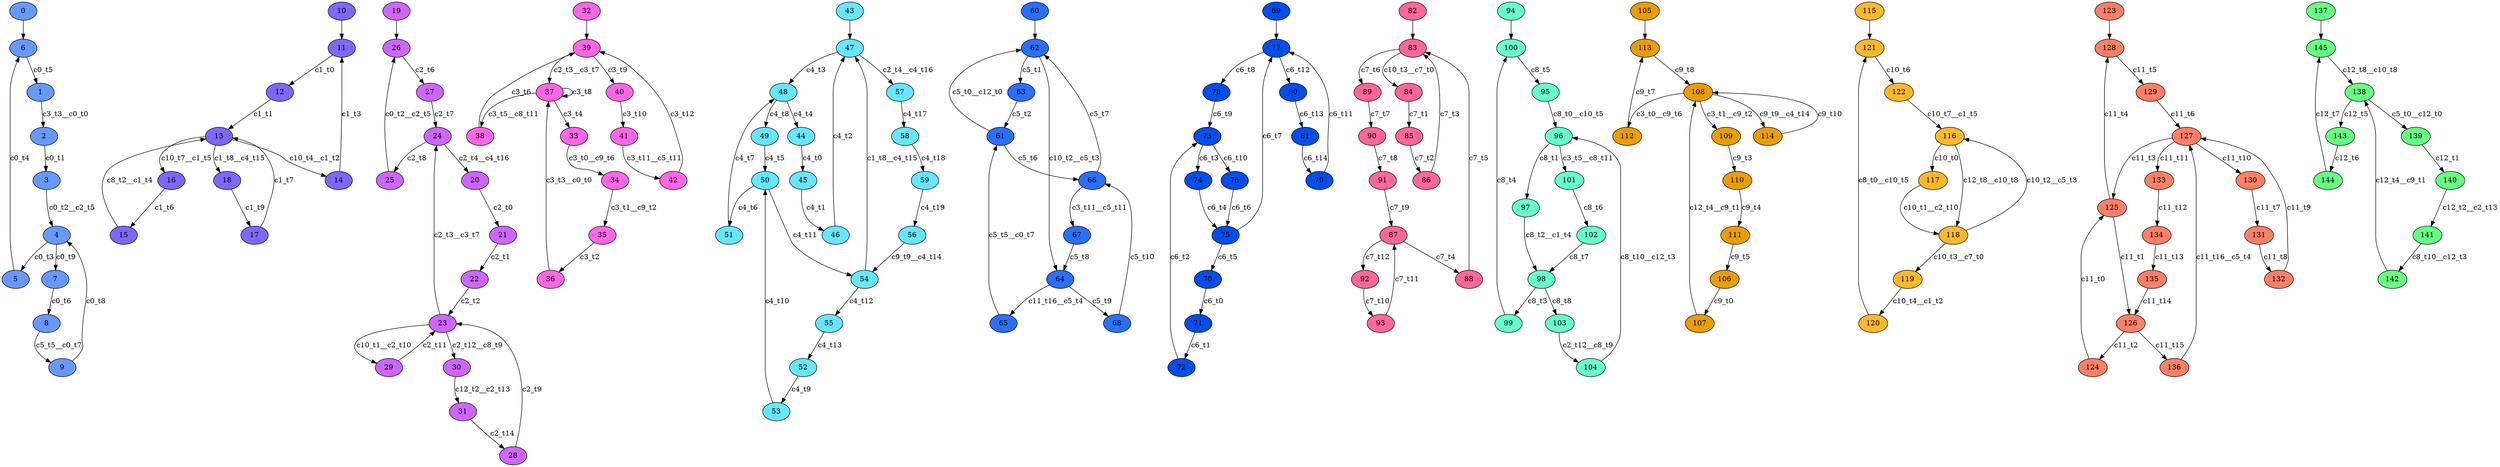 digraph G {
  subgraph component0 {
0 [label="0" fillcolor="#6699FF" style=filled];
1 [label="1" fillcolor="#6699FF" style=filled];
2 [label="2" fillcolor="#6699FF" style=filled];
3 [label="3" fillcolor="#6699FF" style=filled];
4 [label="4" fillcolor="#6699FF" style=filled];
5 [label="5" fillcolor="#6699FF" style=filled];
6 [label="6" fillcolor="#6699FF" style=filled];
7 [label="7" fillcolor="#6699FF" style=filled];
8 [label="8" fillcolor="#6699FF" style=filled];
9 [label="9" fillcolor="#6699FF" style=filled];
2->3 [label="c0_t1" color=black ];
4->5 [label="c0_t3" color=black ];
5->6 [label="c0_t4" color=black ];
6->1 [label="c0_t5" color=black ];
7->8 [label="c0_t6" color=black ];
9->4 [label="c0_t8" color=black ];
4->7 [label="c0_t9" color=black ];
0->6 [label="" color=black ];
3->4 [label="c0_t2__c2_t5" color=black ];
1->2 [label="c3_t3__c0_t0" color=black ];
8->9 [label="c5_t5__c0_t7" color=black ];
  }
  subgraph component1 {
10 [label="10" fillcolor="#7F66FF" style=filled];
11 [label="11" fillcolor="#7F66FF" style=filled];
12 [label="12" fillcolor="#7F66FF" style=filled];
13 [label="13" fillcolor="#7F66FF" style=filled];
14 [label="14" fillcolor="#7F66FF" style=filled];
15 [label="15" fillcolor="#7F66FF" style=filled];
16 [label="16" fillcolor="#7F66FF" style=filled];
17 [label="17" fillcolor="#7F66FF" style=filled];
18 [label="18" fillcolor="#7F66FF" style=filled];
11->12 [label="c1_t0" color=black ];
12->13 [label="c1_t1" color=black ];
14->11 [label="c1_t3" color=black ];
16->15 [label="c1_t6" color=black ];
17->13 [label="c1_t7" color=black ];
18->17 [label="c1_t9" color=black ];
10->11 [label="" color=black ];
13->18 [label="c1_t8__c4_t15" color=black ];
15->13 [label="c8_t2__c1_t4" color=black ];
13->14 [label="c10_t4__c1_t2" color=black ];
13->16 [label="c10_t7__c1_t5" color=black ];
  }
  subgraph component2 {
19 [label="19" fillcolor="#CC66FF" style=filled];
20 [label="20" fillcolor="#CC66FF" style=filled];
21 [label="21" fillcolor="#CC66FF" style=filled];
22 [label="22" fillcolor="#CC66FF" style=filled];
23 [label="23" fillcolor="#CC66FF" style=filled];
24 [label="24" fillcolor="#CC66FF" style=filled];
25 [label="25" fillcolor="#CC66FF" style=filled];
26 [label="26" fillcolor="#CC66FF" style=filled];
27 [label="27" fillcolor="#CC66FF" style=filled];
28 [label="28" fillcolor="#CC66FF" style=filled];
29 [label="29" fillcolor="#CC66FF" style=filled];
30 [label="30" fillcolor="#CC66FF" style=filled];
31 [label="31" fillcolor="#CC66FF" style=filled];
20->21 [label="c2_t0" color=black ];
21->22 [label="c2_t1" color=black ];
22->23 [label="c2_t2" color=black ];
26->27 [label="c2_t6" color=black ];
27->24 [label="c2_t7" color=black ];
24->25 [label="c2_t8" color=black ];
28->23 [label="c2_t9" color=black ];
29->23 [label="c2_t11" color=black ];
31->28 [label="c2_t14" color=black ];
19->26 [label="" color=black ];
30->31 [label="c12_t2__c2_t13" color=black ];
23->24 [label="c2_t3__c3_t7" color=black ];
25->26 [label="c0_t2__c2_t5" color=black ];
23->29 [label="c10_t1__c2_t10" color=black ];
24->20 [label="c2_t4__c4_t16" color=black ];
23->30 [label="c2_t12__c8_t9" color=black ];
  }
  subgraph component3 {
32 [label="32" fillcolor="#FF66E6" style=filled];
33 [label="33" fillcolor="#FF66E6" style=filled];
34 [label="34" fillcolor="#FF66E6" style=filled];
35 [label="35" fillcolor="#FF66E6" style=filled];
36 [label="36" fillcolor="#FF66E6" style=filled];
37 [label="37" fillcolor="#FF66E6" style=filled];
38 [label="38" fillcolor="#FF66E6" style=filled];
39 [label="39" fillcolor="#FF66E6" style=filled];
40 [label="40" fillcolor="#FF66E6" style=filled];
41 [label="41" fillcolor="#FF66E6" style=filled];
42 [label="42" fillcolor="#FF66E6" style=filled];
35->36 [label="c3_t2" color=black ];
37->33 [label="c3_t4" color=black ];
38->39 [label="c3_t6" color=black ];
37->37 [label="c3_t8" color=black ];
39->40 [label="c3_t9" color=black ];
40->41 [label="c3_t10" color=black ];
42->39 [label="c3_t12" color=black ];
32->39 [label="" color=black ];
39->37 [label="c2_t3__c3_t7" color=black ];
33->34 [label="c3_t0__c9_t6" color=black ];
36->37 [label="c3_t3__c0_t0" color=black ];
41->42 [label="c3_t11__c5_t11" color=black ];
37->38 [label="c3_t5__c8_t11" color=black ];
34->35 [label="c3_t1__c9_t2" color=black ];
  }
  subgraph component4 {
43 [label="43" fillcolor="#66E6FF" style=filled];
44 [label="44" fillcolor="#66E6FF" style=filled];
45 [label="45" fillcolor="#66E6FF" style=filled];
46 [label="46" fillcolor="#66E6FF" style=filled];
47 [label="47" fillcolor="#66E6FF" style=filled];
48 [label="48" fillcolor="#66E6FF" style=filled];
49 [label="49" fillcolor="#66E6FF" style=filled];
50 [label="50" fillcolor="#66E6FF" style=filled];
51 [label="51" fillcolor="#66E6FF" style=filled];
52 [label="52" fillcolor="#66E6FF" style=filled];
53 [label="53" fillcolor="#66E6FF" style=filled];
54 [label="54" fillcolor="#66E6FF" style=filled];
55 [label="55" fillcolor="#66E6FF" style=filled];
56 [label="56" fillcolor="#66E6FF" style=filled];
57 [label="57" fillcolor="#66E6FF" style=filled];
58 [label="58" fillcolor="#66E6FF" style=filled];
59 [label="59" fillcolor="#66E6FF" style=filled];
44->45 [label="c4_t0" color=black ];
45->46 [label="c4_t1" color=black ];
46->47 [label="c4_t2" color=black ];
47->48 [label="c4_t3" color=black ];
48->44 [label="c4_t4" color=black ];
49->50 [label="c4_t5" color=black ];
50->51 [label="c4_t6" color=black ];
51->48 [label="c4_t7" color=black ];
48->49 [label="c4_t8" color=black ];
52->53 [label="c4_t9" color=black ];
53->50 [label="c4_t10" color=black ];
50->54 [label="c4_t11" color=black ];
54->55 [label="c4_t12" color=black ];
55->52 [label="c4_t13" color=black ];
57->58 [label="c4_t17" color=black ];
58->59 [label="c4_t18" color=black ];
59->56 [label="c4_t19" color=black ];
43->47 [label="" color=black ];
54->47 [label="c1_t8__c4_t15" color=black ];
56->54 [label="c9_t9__c4_t14" color=black ];
47->57 [label="c2_t4__c4_t16" color=black ];
  }
  subgraph component5 {
60 [label="60" fillcolor="#2970FF" style=filled];
61 [label="61" fillcolor="#2970FF" style=filled];
62 [label="62" fillcolor="#2970FF" style=filled];
63 [label="63" fillcolor="#2970FF" style=filled];
64 [label="64" fillcolor="#2970FF" style=filled];
65 [label="65" fillcolor="#2970FF" style=filled];
66 [label="66" fillcolor="#2970FF" style=filled];
67 [label="67" fillcolor="#2970FF" style=filled];
68 [label="68" fillcolor="#2970FF" style=filled];
62->63 [label="c5_t1" color=black ];
63->61 [label="c5_t2" color=black ];
61->66 [label="c5_t6" color=black ];
66->62 [label="c5_t7" color=black ];
67->64 [label="c5_t8" color=black ];
64->68 [label="c5_t9" color=black ];
68->66 [label="c5_t10" color=black ];
60->62 [label="" color=black ];
62->64 [label="c10_t2__c5_t3" color=black ];
61->62 [label="c5_t0__c12_t0" color=black ];
64->65 [label="c11_t16__c5_t4" color=black ];
66->67 [label="c3_t11__c5_t11" color=black ];
65->61 [label="c5_t5__c0_t7" color=black ];
  }
  subgraph component6 {
69 [label="69" fillcolor="#004EEB" style=filled];
70 [label="70" fillcolor="#004EEB" style=filled];
71 [label="71" fillcolor="#004EEB" style=filled];
72 [label="72" fillcolor="#004EEB" style=filled];
73 [label="73" fillcolor="#004EEB" style=filled];
74 [label="74" fillcolor="#004EEB" style=filled];
75 [label="75" fillcolor="#004EEB" style=filled];
76 [label="76" fillcolor="#004EEB" style=filled];
77 [label="77" fillcolor="#004EEB" style=filled];
78 [label="78" fillcolor="#004EEB" style=filled];
79 [label="79" fillcolor="#004EEB" style=filled];
80 [label="80" fillcolor="#004EEB" style=filled];
81 [label="81" fillcolor="#004EEB" style=filled];
70->71 [label="c6_t0" color=black ];
71->72 [label="c6_t1" color=black ];
72->73 [label="c6_t2" color=black ];
73->74 [label="c6_t3" color=black ];
74->75 [label="c6_t4" color=black ];
75->70 [label="c6_t5" color=black ];
76->75 [label="c6_t6" color=black ];
75->77 [label="c6_t7" color=black ];
77->78 [label="c6_t8" color=black ];
78->73 [label="c6_t9" color=black ];
73->76 [label="c6_t10" color=black ];
79->77 [label="c6_t11" color=black ];
77->80 [label="c6_t12" color=black ];
80->81 [label="c6_t13" color=black ];
81->79 [label="c6_t14" color=black ];
69->77 [label="" color=black ];
  }
  subgraph component7 {
82 [label="82" fillcolor="#FF6699" style=filled];
83 [label="83" fillcolor="#FF6699" style=filled];
84 [label="84" fillcolor="#FF6699" style=filled];
85 [label="85" fillcolor="#FF6699" style=filled];
86 [label="86" fillcolor="#FF6699" style=filled];
87 [label="87" fillcolor="#FF6699" style=filled];
88 [label="88" fillcolor="#FF6699" style=filled];
89 [label="89" fillcolor="#FF6699" style=filled];
90 [label="90" fillcolor="#FF6699" style=filled];
91 [label="91" fillcolor="#FF6699" style=filled];
92 [label="92" fillcolor="#FF6699" style=filled];
93 [label="93" fillcolor="#FF6699" style=filled];
84->85 [label="c7_t1" color=black ];
85->86 [label="c7_t2" color=black ];
86->83 [label="c7_t3" color=black ];
87->88 [label="c7_t4" color=black ];
88->83 [label="c7_t5" color=black ];
83->89 [label="c7_t6" color=black ];
89->90 [label="c7_t7" color=black ];
90->91 [label="c7_t8" color=black ];
91->87 [label="c7_t9" color=black ];
92->93 [label="c7_t10" color=black ];
93->87 [label="c7_t11" color=black ];
87->92 [label="c7_t12" color=black ];
82->83 [label="" color=black ];
83->84 [label="c10_t3__c7_t0" color=black ];
  }
  subgraph component8 {
94 [label="94" fillcolor="#66FFCC" style=filled];
95 [label="95" fillcolor="#66FFCC" style=filled];
96 [label="96" fillcolor="#66FFCC" style=filled];
97 [label="97" fillcolor="#66FFCC" style=filled];
98 [label="98" fillcolor="#66FFCC" style=filled];
99 [label="99" fillcolor="#66FFCC" style=filled];
100 [label="100" fillcolor="#66FFCC" style=filled];
101 [label="101" fillcolor="#66FFCC" style=filled];
102 [label="102" fillcolor="#66FFCC" style=filled];
103 [label="103" fillcolor="#66FFCC" style=filled];
104 [label="104" fillcolor="#66FFCC" style=filled];
96->97 [label="c8_t1" color=black ];
98->99 [label="c8_t3" color=black ];
99->100 [label="c8_t4" color=black ];
100->95 [label="c8_t5" color=black ];
101->102 [label="c8_t6" color=black ];
102->98 [label="c8_t7" color=black ];
98->103 [label="c8_t8" color=black ];
94->100 [label="" color=black ];
95->96 [label="c8_t0__c10_t5" color=black ];
97->98 [label="c8_t2__c1_t4" color=black ];
103->104 [label="c2_t12__c8_t9" color=black ];
104->96 [label="c8_t10__c12_t3" color=black ];
96->101 [label="c3_t5__c8_t11" color=black ];
  }
  subgraph component9 {
105 [label="105" fillcolor="#EB9C00" style=filled];
106 [label="106" fillcolor="#EB9C00" style=filled];
107 [label="107" fillcolor="#EB9C00" style=filled];
108 [label="108" fillcolor="#EB9C00" style=filled];
109 [label="109" fillcolor="#EB9C00" style=filled];
110 [label="110" fillcolor="#EB9C00" style=filled];
111 [label="111" fillcolor="#EB9C00" style=filled];
112 [label="112" fillcolor="#EB9C00" style=filled];
113 [label="113" fillcolor="#EB9C00" style=filled];
114 [label="114" fillcolor="#EB9C00" style=filled];
106->107 [label="c9_t0" color=black ];
109->110 [label="c9_t3" color=black ];
110->111 [label="c9_t4" color=black ];
111->106 [label="c9_t5" color=black ];
112->113 [label="c9_t7" color=black ];
113->108 [label="c9_t8" color=black ];
114->108 [label="c9_t10" color=black ];
105->113 [label="" color=black ];
108->114 [label="c9_t9__c4_t14" color=black ];
108->112 [label="c3_t0__c9_t6" color=black ];
107->108 [label="c12_t4__c9_t1" color=black ];
108->109 [label="c3_t1__c9_t2" color=black ];
  }
  subgraph component10 {
115 [label="115" fillcolor="#FFB829" style=filled];
116 [label="116" fillcolor="#FFB829" style=filled];
117 [label="117" fillcolor="#FFB829" style=filled];
118 [label="118" fillcolor="#FFB829" style=filled];
119 [label="119" fillcolor="#FFB829" style=filled];
120 [label="120" fillcolor="#FFB829" style=filled];
121 [label="121" fillcolor="#FFB829" style=filled];
122 [label="122" fillcolor="#FFB829" style=filled];
116->117 [label="c10_t0" color=black ];
121->122 [label="c10_t6" color=black ];
115->121 [label="" color=black ];
118->119 [label="c10_t3__c7_t0" color=black ];
120->121 [label="c8_t0__c10_t5" color=black ];
118->116 [label="c10_t2__c5_t3" color=black ];
116->118 [label="c12_t8__c10_t8" color=black ];
117->118 [label="c10_t1__c2_t10" color=black ];
119->120 [label="c10_t4__c1_t2" color=black ];
122->116 [label="c10_t7__c1_t5" color=black ];
  }
  subgraph component11 {
123 [label="123" fillcolor="#FF7F66" style=filled];
124 [label="124" fillcolor="#FF7F66" style=filled];
125 [label="125" fillcolor="#FF7F66" style=filled];
126 [label="126" fillcolor="#FF7F66" style=filled];
127 [label="127" fillcolor="#FF7F66" style=filled];
128 [label="128" fillcolor="#FF7F66" style=filled];
129 [label="129" fillcolor="#FF7F66" style=filled];
130 [label="130" fillcolor="#FF7F66" style=filled];
131 [label="131" fillcolor="#FF7F66" style=filled];
132 [label="132" fillcolor="#FF7F66" style=filled];
133 [label="133" fillcolor="#FF7F66" style=filled];
134 [label="134" fillcolor="#FF7F66" style=filled];
135 [label="135" fillcolor="#FF7F66" style=filled];
136 [label="136" fillcolor="#FF7F66" style=filled];
124->125 [label="c11_t0" color=black ];
125->126 [label="c11_t1" color=black ];
126->124 [label="c11_t2" color=black ];
127->125 [label="c11_t3" color=black ];
125->128 [label="c11_t4" color=black ];
128->129 [label="c11_t5" color=black ];
129->127 [label="c11_t6" color=black ];
130->131 [label="c11_t7" color=black ];
131->132 [label="c11_t8" color=black ];
132->127 [label="c11_t9" color=black ];
127->130 [label="c11_t10" color=black ];
127->133 [label="c11_t11" color=black ];
133->134 [label="c11_t12" color=black ];
134->135 [label="c11_t13" color=black ];
135->126 [label="c11_t14" color=black ];
126->136 [label="c11_t15" color=black ];
123->128 [label="" color=black ];
136->127 [label="c11_t16__c5_t4" color=black ];
  }
  subgraph component12 {
137 [label="137" fillcolor="#66FF7F" style=filled];
138 [label="138" fillcolor="#66FF7F" style=filled];
139 [label="139" fillcolor="#66FF7F" style=filled];
140 [label="140" fillcolor="#66FF7F" style=filled];
141 [label="141" fillcolor="#66FF7F" style=filled];
142 [label="142" fillcolor="#66FF7F" style=filled];
143 [label="143" fillcolor="#66FF7F" style=filled];
144 [label="144" fillcolor="#66FF7F" style=filled];
145 [label="145" fillcolor="#66FF7F" style=filled];
139->140 [label="c12_t1" color=black ];
138->143 [label="c12_t5" color=black ];
143->144 [label="c12_t6" color=black ];
144->145 [label="c12_t7" color=black ];
137->145 [label="" color=black ];
140->141 [label="c12_t2__c2_t13" color=black ];
138->139 [label="c5_t0__c12_t0" color=black ];
145->138 [label="c12_t8__c10_t8" color=black ];
141->142 [label="c8_t10__c12_t3" color=black ];
142->138 [label="c12_t4__c9_t1" color=black ];
  }
}
